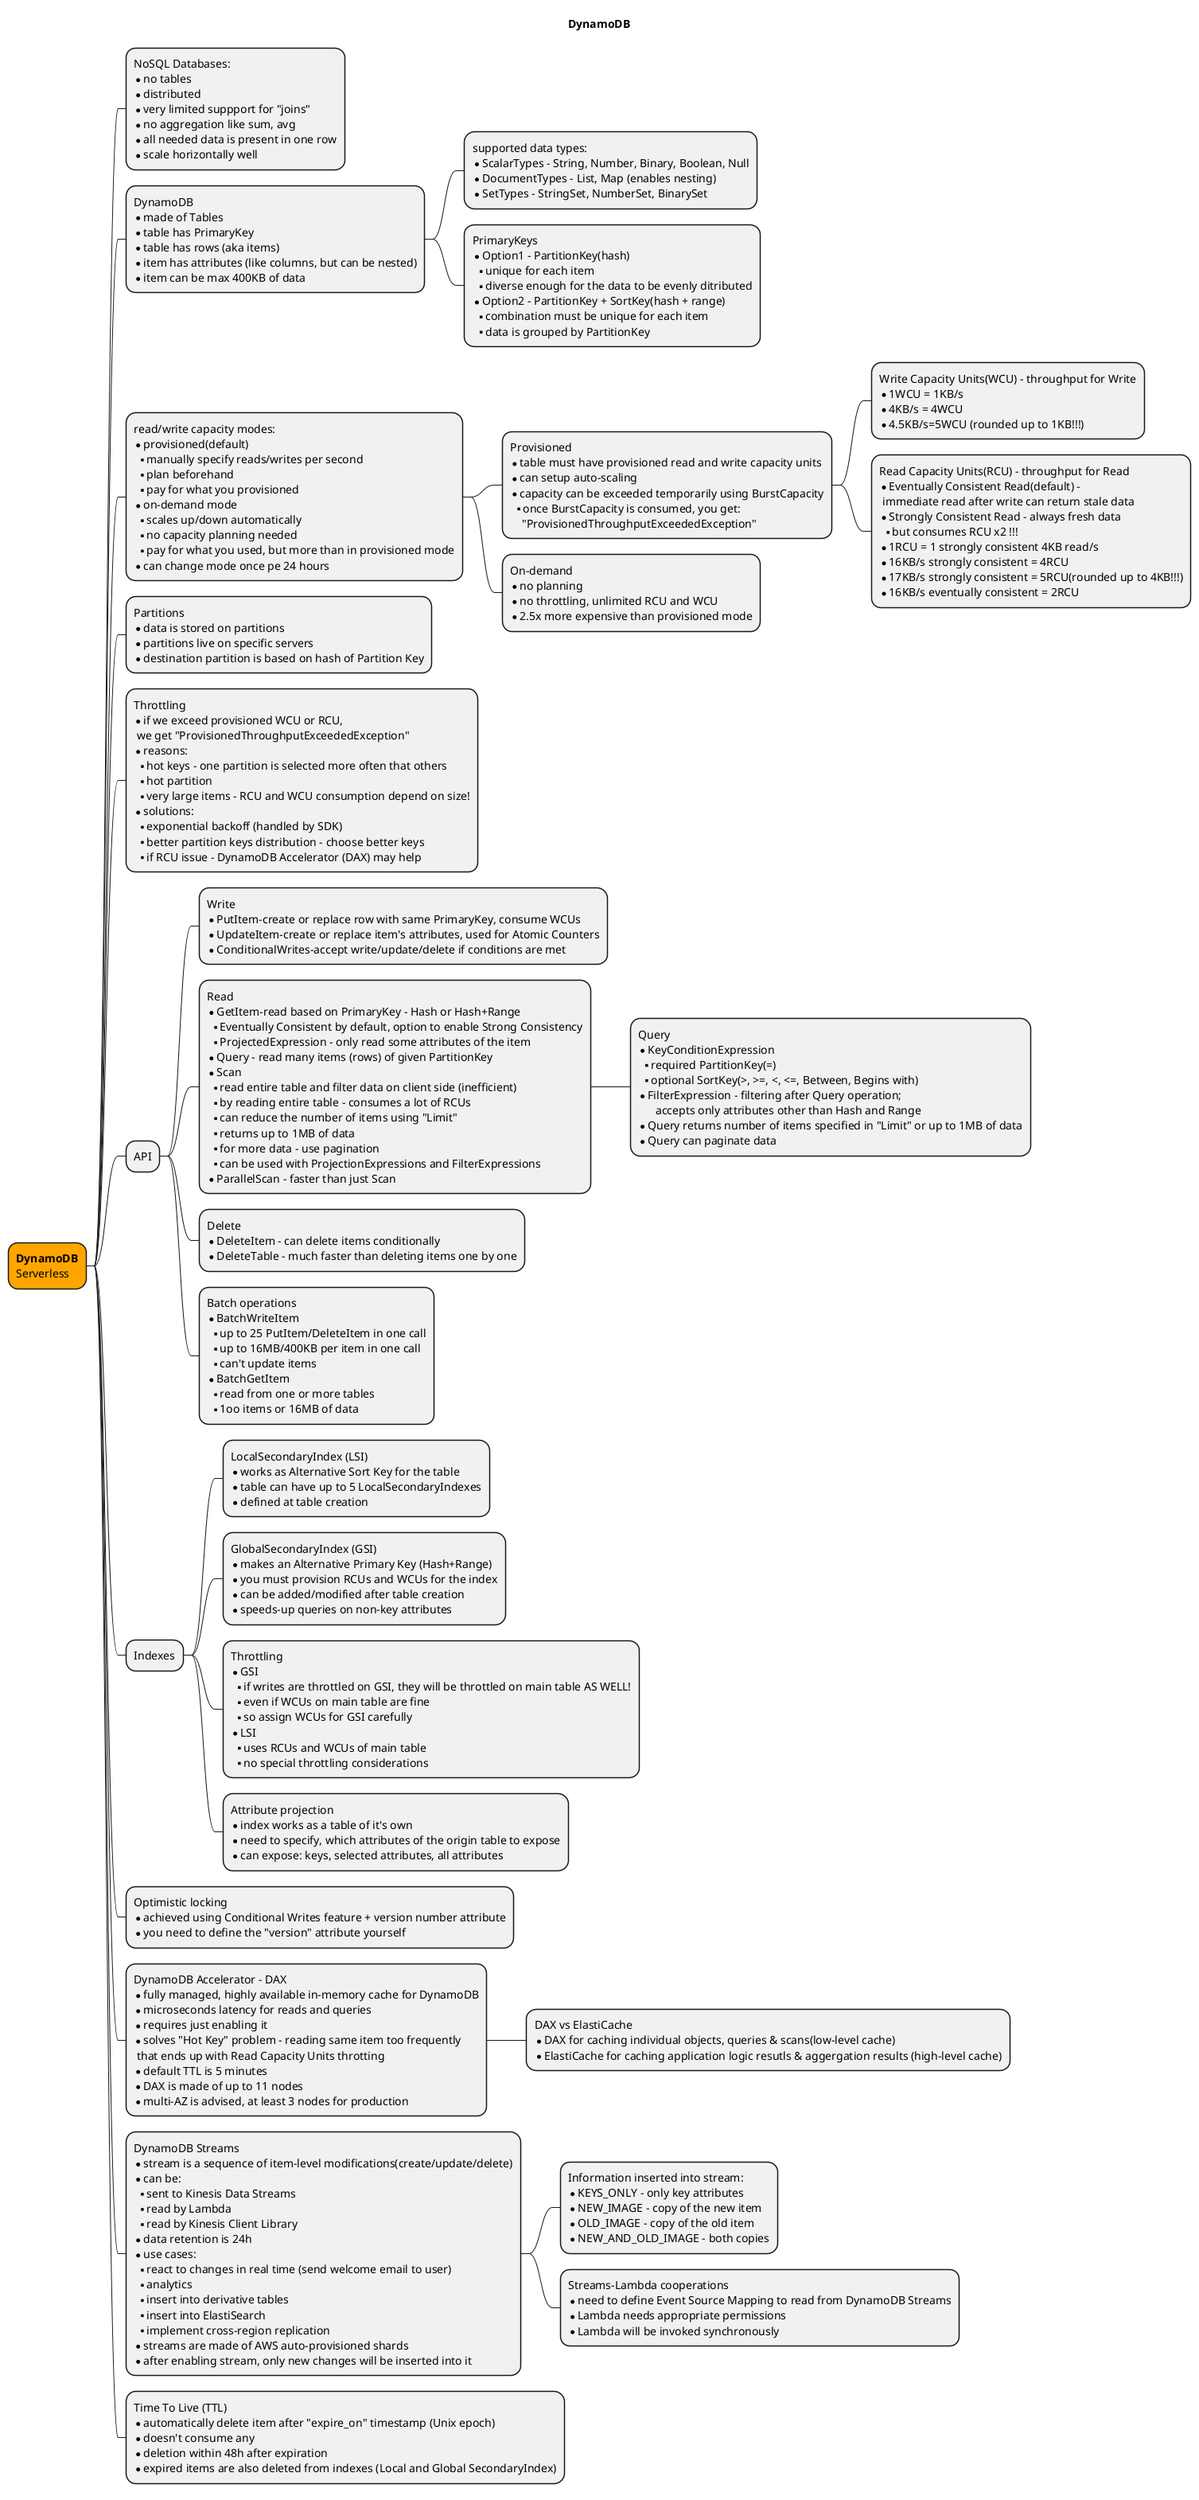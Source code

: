 @startmindmap 00-diagram

title DynamoDB

<style>
mindmapDiagram {
  .trail {
    BackgroundColor Pink
  }
  .orange {
    BackgroundColor orange
  }
  .xray {
    BackgroundColor LightSkyBlue
  }
  .watch {
    BackgroundColor LightGreen
  }
}
</style>


*[#Orange] <b>DynamoDB\nServerless
 * NoSQL Databases:\n*no tables\n*distributed\n*very limited suppport for "joins"\n*no aggregation like sum, avg\n*all needed data is present in one row\n*scale horizontally well
 * DynamoDB\n*made of Tables\n*table has PrimaryKey\n*table has rows (aka items)\n*item has attributes (like columns, but can be nested)\n*item can be max 400KB of data
  * supported data types:\n*ScalarTypes - String, Number, Binary, Boolean, Null\n*DocumentTypes - List, Map (enables nesting)\n*SetTypes - StringSet, NumberSet, BinarySet
  * PrimaryKeys\n*Option1 - PartitionKey(hash)\n**unique for each item\n**diverse enough for the data to be evenly ditributed\n*Option2 - PartitionKey + SortKey(hash + range)\n**combination must be unique for each item\n**data is grouped by PartitionKey
 * read/write capacity modes:\n*provisioned(default)\n** manually specify reads/writes per second\n**plan beforehand\n**pay for what you provisioned\n*on-demand mode\n**scales up/down automatically\n**no capacity planning needed\n**pay for what you used, but more than in provisioned mode\n*can change mode once pe 24 hours
  * Provisioned\n*table must have provisioned read and write capacity units\n*can setup auto-scaling\n*capacity can be exceeded temporarily using BurstCapacity\n**once BurstCapacity is consumed, you get:\n    "ProvisionedThroughputExceededException"
   * Write Capacity Units(WCU) - throughput for Write\n*1WCU = 1KB/s\n*4KB/s = 4WCU\n*4.5KB/s=5WCU (rounded up to 1KB!!!)
   * Read Capacity Units(RCU) - throughput for Read\n*Eventually Consistent Read(default) -\n immediate read after write can return stale data\n*Strongly Consistent Read - always fresh data\n**but consumes RCU x2 !!!\n*1RCU = 1 strongly consistent 4KB read/s\n*16KB/s strongly consistent = 4RCU\n*17KB/s strongly consistent = 5RCU(rounded up to 4KB!!!)\n*16KB/s eventually consistent = 2RCU
  * On-demand\n*no planning\n*no throttling, unlimited RCU and WCU\n*2.5x more expensive than provisioned mode
 * Partitions\n*data is stored on partitions\n*partitions live on specific servers\n*destination partition is based on hash of Partition Key
 * Throttling\n*if we exceed provisioned WCU or RCU,\n we get "ProvisionedThroughputExceededException"\n*reasons:\n**hot keys - one partition is selected more often that others\n**hot partition\n**very large items - RCU and WCU consumption depend on size!\n*solutions:\n**exponential backoff (handled by SDK)\n**better partition keys distribution - choose better keys\n**if RCU issue - DynamoDB Accelerator (DAX) may help
 * API
  * Write\n*PutItem-create or replace row with same PrimaryKey, consume WCUs\n*UpdateItem-create or replace item's attributes, used for Atomic Counters\n*ConditionalWrites-accept write/update/delete if conditions are met
  * Read\n*GetItem-read based on PrimaryKey - Hash or Hash+Range\n**Eventually Consistent by default, option to enable Strong Consistency\n**ProjectedExpression - only read some attributes of the item\n*Query - read many items (rows) of given PartitionKey\n*Scan\n**read entire table and filter data on client side (inefficient)\n**by reading entire table - consumes a lot of RCUs\n**can reduce the number of items using "Limit"\n**returns up to 1MB of data\n**for more data - use pagination\n**can be used with ProjectionExpressions and FilterExpressions\n*ParallelScan - faster than just Scan
   * Query\n*KeyConditionExpression\n**required PartitionKey(=)\n** optional SortKey(>, >=, <, <=, Between, Begins with)\n*FilterExpression - filtering after Query operation;\n      accepts only attributes other than Hash and Range\n*Query returns number of items specified in "Limit" or up to 1MB of data\n*Query can paginate data
  * Delete\n*DeleteItem - can delete items conditionally\n*DeleteTable - much faster than deleting items one by one
  * Batch operations\n*BatchWriteItem\n**up to 25 PutItem/DeleteItem in one call\n**up to 16MB/400KB per item in one call\n**can't update items\n*BatchGetItem\n**read from one or more tables\n**1oo items or 16MB of data
 * Indexes
  * LocalSecondaryIndex (LSI)\n*works as Alternative Sort Key for the table\n*table can have up to 5 LocalSecondaryIndexes\n*defined at table creation
  * GlobalSecondaryIndex (GSI)\n*makes an Alternative Primary Key (Hash+Range)\n*you must provision RCUs and WCUs for the index\n*can be added/modified after table creation\n*speeds-up queries on non-key attributes
  * Throttling\n*GSI\n**if writes are throttled on GSI, they will be throttled on main table AS WELL!\n**even if WCUs on main table are fine\n**so assign WCUs for GSI carefully\n*LSI\n**uses RCUs and WCUs of main table\n**no special throttling considerations
  * Attribute projection\n*index works as a table of it's own\n*need to specify, which attributes of the origin table to expose\n*can expose: keys, selected attributes, all attributes
 * Optimistic locking\n*achieved using Conditional Writes feature + version number attribute\n*you need to define the "version" attribute yourself
 * DynamoDB Accelerator - DAX\n*fully managed, highly available in-memory cache for DynamoDB\n*microseconds latency for reads and queries\n*requires just enabling it\n*solves "Hot Key" problem - reading same item too frequently\n that ends up with Read Capacity Units throtting\n*default TTL is 5 minutes\n*DAX is made of up to 11 nodes\n*multi-AZ is advised, at least 3 nodes for production
  * DAX vs ElastiCache\n*DAX for caching individual objects, queries & scans(low-level cache)\n*ElastiCache for caching application logic resutls & aggergation results (high-level cache)
 * DynamoDB Streams\n*stream is a sequence of item-level modifications(create/update/delete)\n*can be:\n**sent to Kinesis Data Streams\n**read by Lambda\n**read by Kinesis Client Library\n*data retention is 24h\n*use cases:\n**react to changes in real time (send welcome email to user)\n**analytics\n**insert into derivative tables\n**insert into ElastiSearch\n**implement cross-region replication\n*streams are made of AWS auto-provisioned shards\n*after enabling stream, only new changes will be inserted into it
  * Information inserted into stream:\n*KEYS_ONLY - only key attributes\n*NEW_IMAGE - copy of the new item\n*OLD_IMAGE - copy of the old item\n*NEW_AND_OLD_IMAGE - both copies
  * Streams-Lambda cooperations\n*need to define Event Source Mapping to read from DynamoDB Streams\n*Lambda needs appropriate permissions\n*Lambda will be invoked synchronously
 * Time To Live (TTL)\n*automatically delete item after "expire_on" timestamp (Unix epoch)\n*doesn't consume any\n*deletion within 48h after expiration\n*expired items are also deleted from indexes (Local and Global SecondaryIndex)

 @endmindmap
